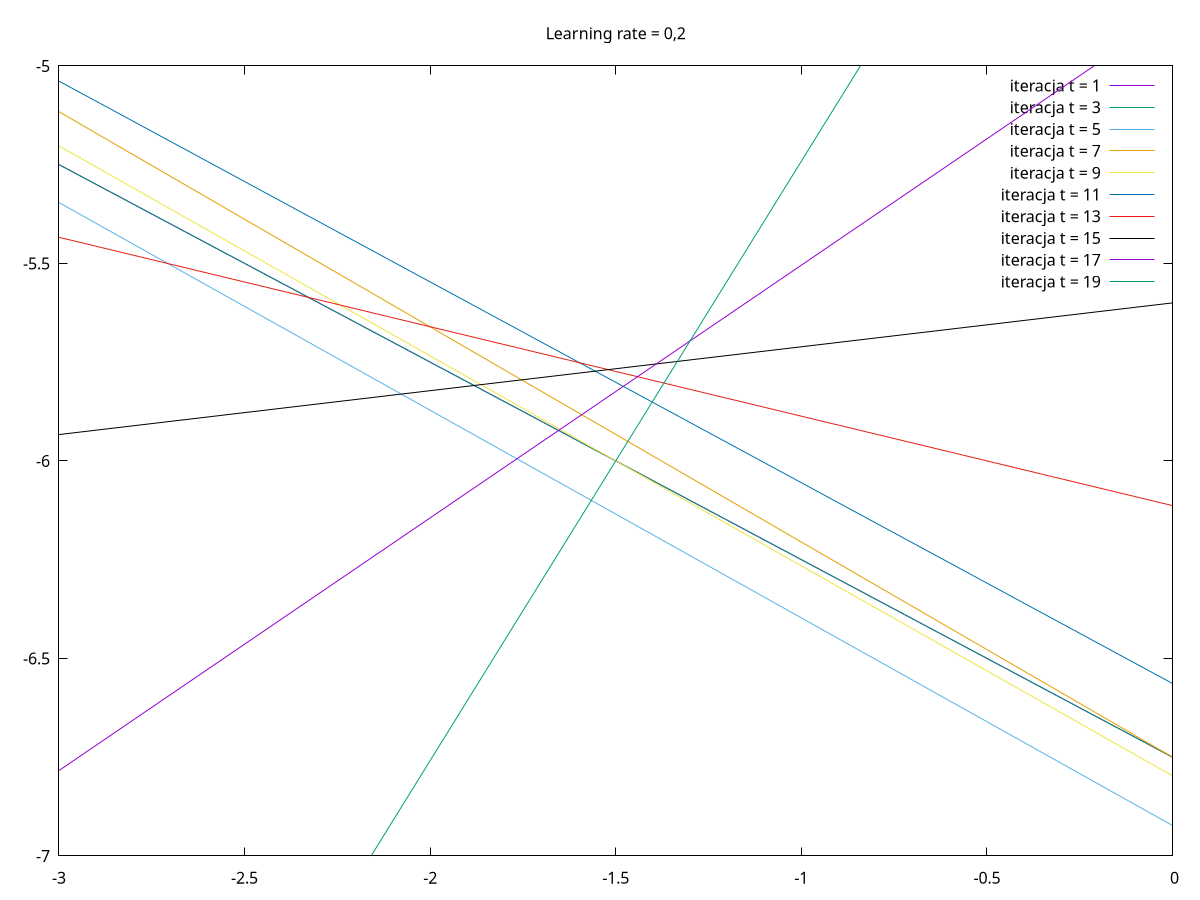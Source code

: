 set terminal png
set output "perceptron02.png"
set title "Learning rate = 0,2"
set xrange [-3:0]
set yrange [-7:-5]
plot -(-0.4* x + -5.4)/-0.8 title "iteracja t = 1",-(-1.2* x + -16.2)/-2.4 title "iteracja t = 3",-(-2.05* x + -27)/-3.9 title "iteracja t = 5",-(-3.05* x + -37.8)/-5.6 title "iteracja t = 7",-(-3.8* x + -48.6)/-7.15 title "iteracja t = 9",-(-4.6* x + -59.4)/-9.05 title "iteracja t = 11",-(-1.8* x + -48.6)/-7.95 title "iteracja t = 13",-(0.75* x + -37.8)/-6.75 title "iteracja t = 15",-(3.55* x + -27)/-5.55 title "iteracja t = 17",-(6.6* x + -16.2)/-4.35 title "iteracja t = 19";